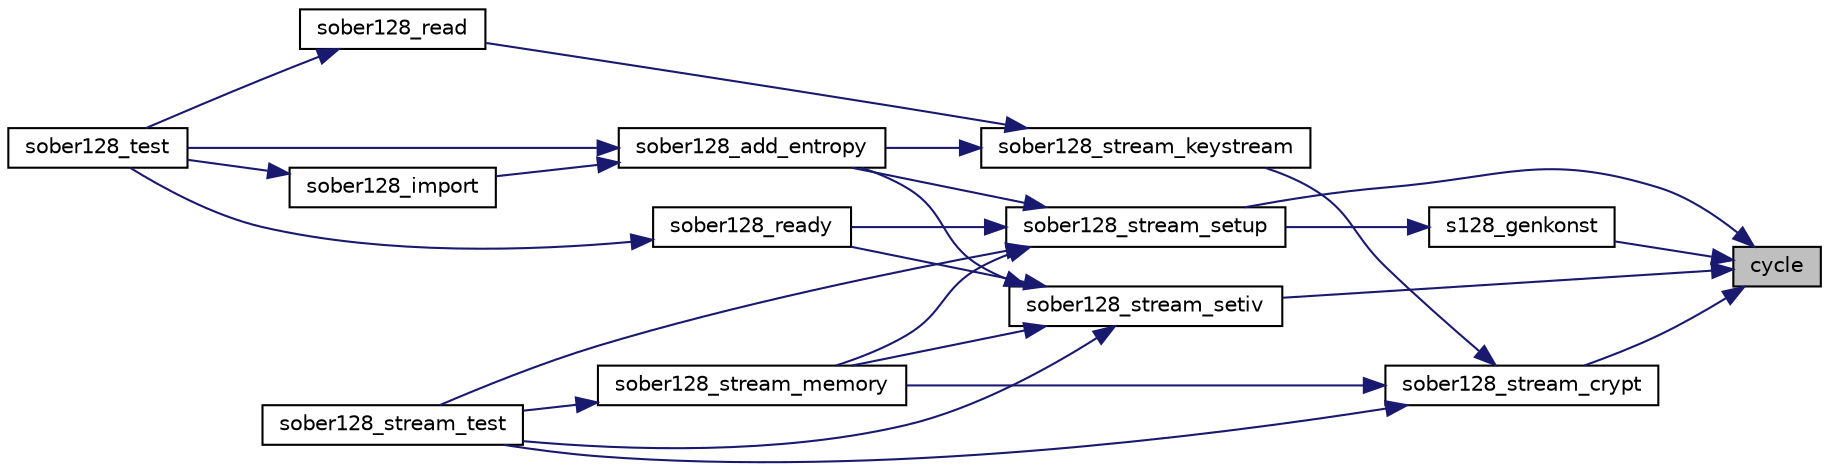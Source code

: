 digraph "cycle"
{
 // LATEX_PDF_SIZE
  edge [fontname="Helvetica",fontsize="10",labelfontname="Helvetica",labelfontsize="10"];
  node [fontname="Helvetica",fontsize="10",shape=record];
  rankdir="RL";
  Node11 [label="cycle",height=0.2,width=0.4,color="black", fillcolor="grey75", style="filled", fontcolor="black",tooltip=" "];
  Node11 -> Node12 [dir="back",color="midnightblue",fontsize="10",style="solid"];
  Node12 [label="s128_genkonst",height=0.2,width=0.4,color="black", fillcolor="white", style="filled",URL="$sober128__stream_8c.html#afeb3cc1b4facd7436b991dc552ffb038",tooltip=" "];
  Node12 -> Node13 [dir="back",color="midnightblue",fontsize="10",style="solid"];
  Node13 [label="sober128_stream_setup",height=0.2,width=0.4,color="black", fillcolor="white", style="filled",URL="$sober128__stream_8c.html#a0a1e7b2ff7cfbba83eee53e875ef8d6e",tooltip="Initialize an Sober128 context (only the key)"];
  Node13 -> Node14 [dir="back",color="midnightblue",fontsize="10",style="solid"];
  Node14 [label="sober128_add_entropy",height=0.2,width=0.4,color="black", fillcolor="white", style="filled",URL="$sober128_8c.html#a477d801a7eb2e66db6c4c3d7f2db3827",tooltip="Add entropy to the PRNG state."];
  Node14 -> Node15 [dir="back",color="midnightblue",fontsize="10",style="solid"];
  Node15 [label="sober128_import",height=0.2,width=0.4,color="black", fillcolor="white", style="filled",URL="$sober128_8c.html#abd0bdcc3d2a0436f74ab10b0c68fcbca",tooltip="Import a PRNG state."];
  Node15 -> Node16 [dir="back",color="midnightblue",fontsize="10",style="solid"];
  Node16 [label="sober128_test",height=0.2,width=0.4,color="black", fillcolor="white", style="filled",URL="$sober128_8c.html#ae89334392b56e0cb75d493a5bdba60b7",tooltip="PRNG self-test."];
  Node14 -> Node16 [dir="back",color="midnightblue",fontsize="10",style="solid"];
  Node13 -> Node17 [dir="back",color="midnightblue",fontsize="10",style="solid"];
  Node17 [label="sober128_ready",height=0.2,width=0.4,color="black", fillcolor="white", style="filled",URL="$sober128_8c.html#a61687a8a822a53f6bc48a79b40f48e04",tooltip="Make the PRNG ready to read from."];
  Node17 -> Node16 [dir="back",color="midnightblue",fontsize="10",style="solid"];
  Node13 -> Node18 [dir="back",color="midnightblue",fontsize="10",style="solid"];
  Node18 [label="sober128_stream_memory",height=0.2,width=0.4,color="black", fillcolor="white", style="filled",URL="$sober128__stream__memory_8c.html#a81dcb5a025f5672c4866d6d7cc906910",tooltip="Encrypt (or decrypt) bytes of ciphertext (or plaintext) with SOBER128."];
  Node18 -> Node19 [dir="back",color="midnightblue",fontsize="10",style="solid"];
  Node19 [label="sober128_stream_test",height=0.2,width=0.4,color="black", fillcolor="white", style="filled",URL="$sober128__test_8c.html#a8e3db22bfcfb2f1aab3756833983d15b",tooltip=" "];
  Node13 -> Node19 [dir="back",color="midnightblue",fontsize="10",style="solid"];
  Node11 -> Node20 [dir="back",color="midnightblue",fontsize="10",style="solid"];
  Node20 [label="sober128_stream_crypt",height=0.2,width=0.4,color="black", fillcolor="white", style="filled",URL="$sober128__stream_8c.html#ae518d65a1bd918959e0d52e3f7d963de",tooltip="Encrypt (or decrypt) bytes of ciphertext (or plaintext) with Sober128."];
  Node20 -> Node21 [dir="back",color="midnightblue",fontsize="10",style="solid"];
  Node21 [label="sober128_stream_keystream",height=0.2,width=0.4,color="black", fillcolor="white", style="filled",URL="$sober128__stream_8c.html#a8f44e316ae3d51801843156a64966a34",tooltip=" "];
  Node21 -> Node14 [dir="back",color="midnightblue",fontsize="10",style="solid"];
  Node21 -> Node22 [dir="back",color="midnightblue",fontsize="10",style="solid"];
  Node22 [label="sober128_read",height=0.2,width=0.4,color="black", fillcolor="white", style="filled",URL="$sober128_8c.html#a8e7604858301441d7c791a5e86b03025",tooltip="Read from the PRNG."];
  Node22 -> Node16 [dir="back",color="midnightblue",fontsize="10",style="solid"];
  Node20 -> Node18 [dir="back",color="midnightblue",fontsize="10",style="solid"];
  Node20 -> Node19 [dir="back",color="midnightblue",fontsize="10",style="solid"];
  Node11 -> Node23 [dir="back",color="midnightblue",fontsize="10",style="solid"];
  Node23 [label="sober128_stream_setiv",height=0.2,width=0.4,color="black", fillcolor="white", style="filled",URL="$sober128__stream_8c.html#aad93d7243d0b6e8bb46f8637c1dab891",tooltip="Set IV to the Sober128 state."];
  Node23 -> Node14 [dir="back",color="midnightblue",fontsize="10",style="solid"];
  Node23 -> Node17 [dir="back",color="midnightblue",fontsize="10",style="solid"];
  Node23 -> Node18 [dir="back",color="midnightblue",fontsize="10",style="solid"];
  Node23 -> Node19 [dir="back",color="midnightblue",fontsize="10",style="solid"];
  Node11 -> Node13 [dir="back",color="midnightblue",fontsize="10",style="solid"];
}
